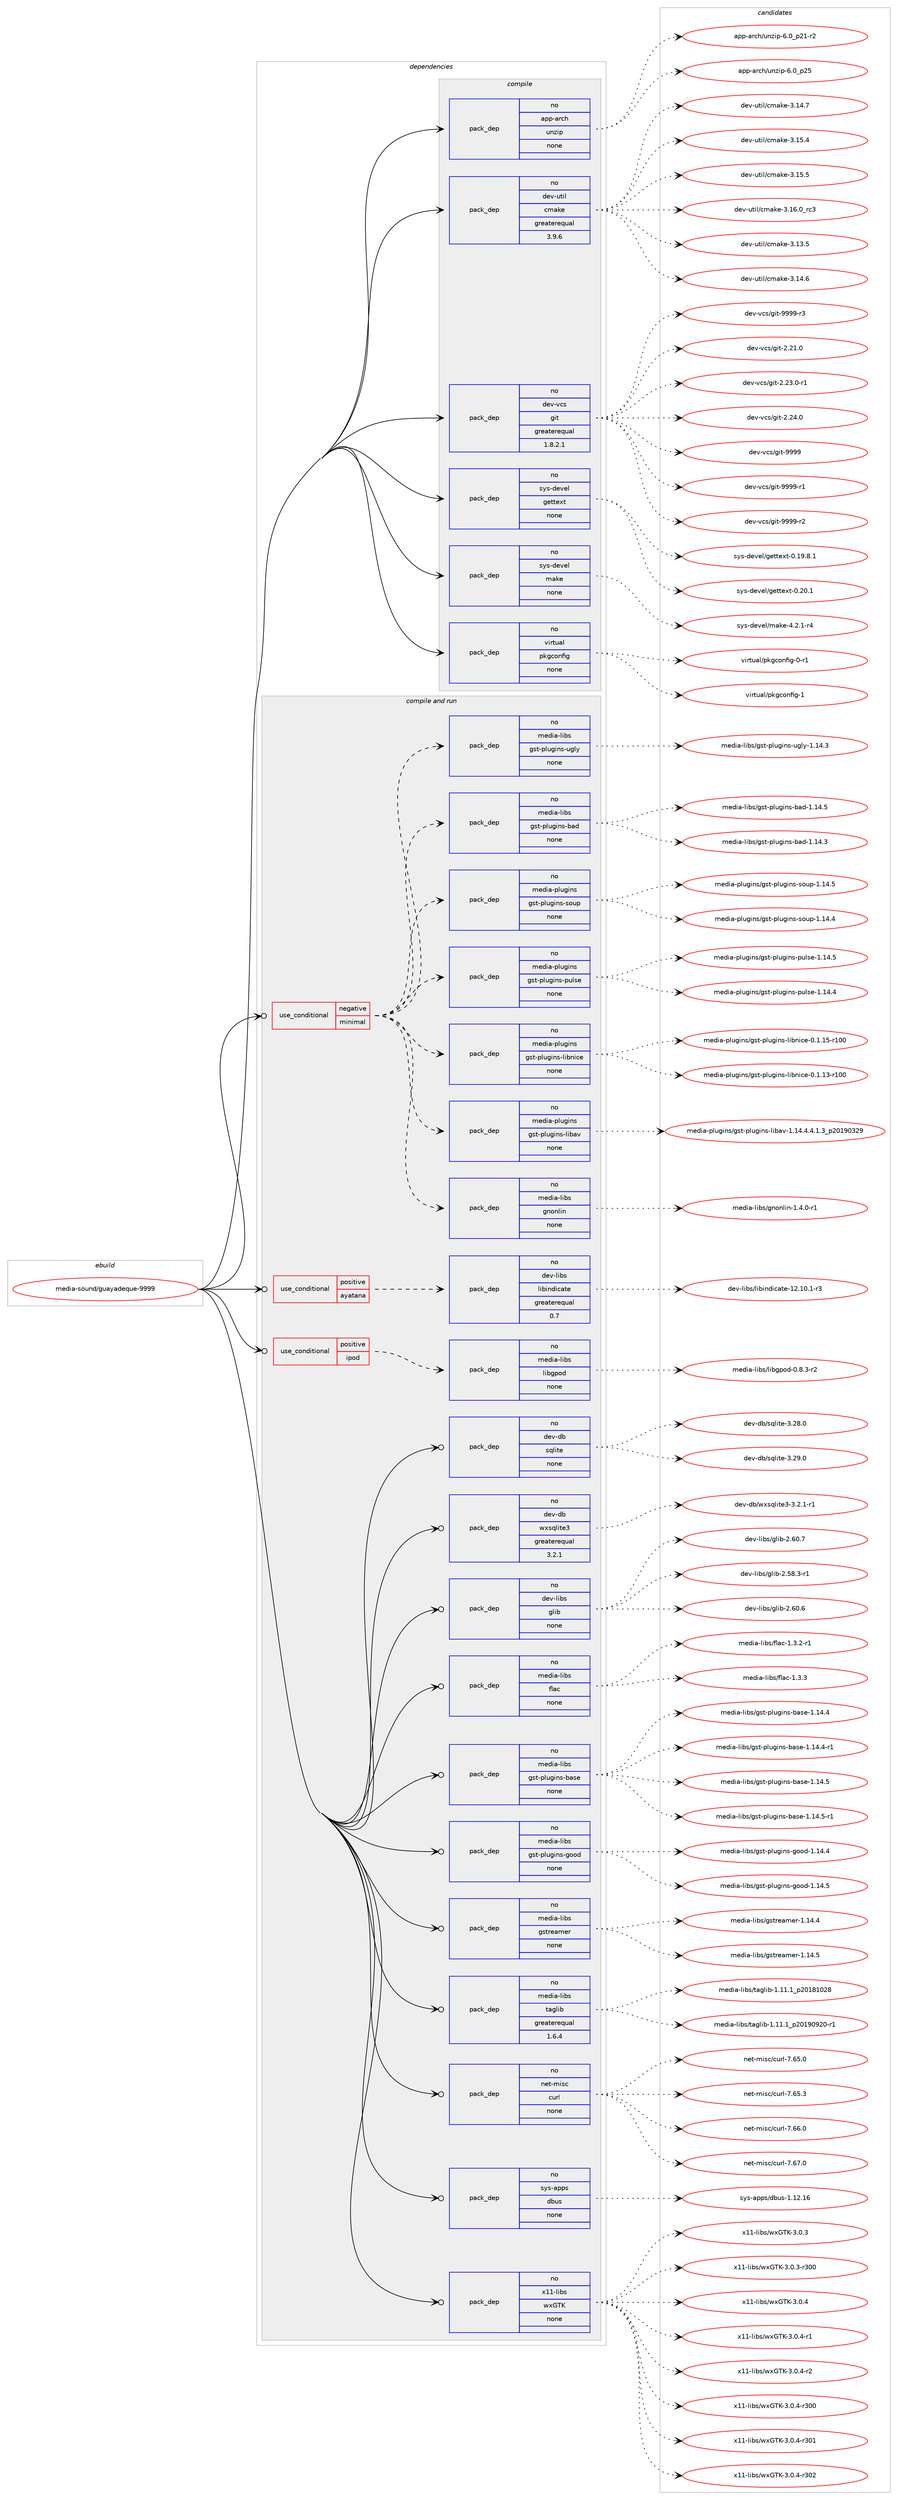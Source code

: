 digraph prolog {

# *************
# Graph options
# *************

newrank=true;
concentrate=true;
compound=true;
graph [rankdir=LR,fontname=Helvetica,fontsize=10,ranksep=1.5];#, ranksep=2.5, nodesep=0.2];
edge  [arrowhead=vee];
node  [fontname=Helvetica,fontsize=10];

# **********
# The ebuild
# **********

subgraph cluster_leftcol {
color=gray;
rank=same;
label=<<i>ebuild</i>>;
id [label="media-sound/guayadeque-9999", color=red, width=4, href="../media-sound/guayadeque-9999.svg"];
}

# ****************
# The dependencies
# ****************

subgraph cluster_midcol {
color=gray;
label=<<i>dependencies</i>>;
subgraph cluster_compile {
fillcolor="#eeeeee";
style=filled;
label=<<i>compile</i>>;
subgraph pack591251 {
dependency799265 [label=<<TABLE BORDER="0" CELLBORDER="1" CELLSPACING="0" CELLPADDING="4" WIDTH="220"><TR><TD ROWSPAN="6" CELLPADDING="30">pack_dep</TD></TR><TR><TD WIDTH="110">no</TD></TR><TR><TD>app-arch</TD></TR><TR><TD>unzip</TD></TR><TR><TD>none</TD></TR><TR><TD></TD></TR></TABLE>>, shape=none, color=blue];
}
id:e -> dependency799265:w [weight=20,style="solid",arrowhead="vee"];
subgraph pack591252 {
dependency799266 [label=<<TABLE BORDER="0" CELLBORDER="1" CELLSPACING="0" CELLPADDING="4" WIDTH="220"><TR><TD ROWSPAN="6" CELLPADDING="30">pack_dep</TD></TR><TR><TD WIDTH="110">no</TD></TR><TR><TD>dev-util</TD></TR><TR><TD>cmake</TD></TR><TR><TD>greaterequal</TD></TR><TR><TD>3.9.6</TD></TR></TABLE>>, shape=none, color=blue];
}
id:e -> dependency799266:w [weight=20,style="solid",arrowhead="vee"];
subgraph pack591253 {
dependency799267 [label=<<TABLE BORDER="0" CELLBORDER="1" CELLSPACING="0" CELLPADDING="4" WIDTH="220"><TR><TD ROWSPAN="6" CELLPADDING="30">pack_dep</TD></TR><TR><TD WIDTH="110">no</TD></TR><TR><TD>dev-vcs</TD></TR><TR><TD>git</TD></TR><TR><TD>greaterequal</TD></TR><TR><TD>1.8.2.1</TD></TR></TABLE>>, shape=none, color=blue];
}
id:e -> dependency799267:w [weight=20,style="solid",arrowhead="vee"];
subgraph pack591254 {
dependency799268 [label=<<TABLE BORDER="0" CELLBORDER="1" CELLSPACING="0" CELLPADDING="4" WIDTH="220"><TR><TD ROWSPAN="6" CELLPADDING="30">pack_dep</TD></TR><TR><TD WIDTH="110">no</TD></TR><TR><TD>sys-devel</TD></TR><TR><TD>gettext</TD></TR><TR><TD>none</TD></TR><TR><TD></TD></TR></TABLE>>, shape=none, color=blue];
}
id:e -> dependency799268:w [weight=20,style="solid",arrowhead="vee"];
subgraph pack591255 {
dependency799269 [label=<<TABLE BORDER="0" CELLBORDER="1" CELLSPACING="0" CELLPADDING="4" WIDTH="220"><TR><TD ROWSPAN="6" CELLPADDING="30">pack_dep</TD></TR><TR><TD WIDTH="110">no</TD></TR><TR><TD>sys-devel</TD></TR><TR><TD>make</TD></TR><TR><TD>none</TD></TR><TR><TD></TD></TR></TABLE>>, shape=none, color=blue];
}
id:e -> dependency799269:w [weight=20,style="solid",arrowhead="vee"];
subgraph pack591256 {
dependency799270 [label=<<TABLE BORDER="0" CELLBORDER="1" CELLSPACING="0" CELLPADDING="4" WIDTH="220"><TR><TD ROWSPAN="6" CELLPADDING="30">pack_dep</TD></TR><TR><TD WIDTH="110">no</TD></TR><TR><TD>virtual</TD></TR><TR><TD>pkgconfig</TD></TR><TR><TD>none</TD></TR><TR><TD></TD></TR></TABLE>>, shape=none, color=blue];
}
id:e -> dependency799270:w [weight=20,style="solid",arrowhead="vee"];
}
subgraph cluster_compileandrun {
fillcolor="#eeeeee";
style=filled;
label=<<i>compile and run</i>>;
subgraph cond194043 {
dependency799271 [label=<<TABLE BORDER="0" CELLBORDER="1" CELLSPACING="0" CELLPADDING="4"><TR><TD ROWSPAN="3" CELLPADDING="10">use_conditional</TD></TR><TR><TD>negative</TD></TR><TR><TD>minimal</TD></TR></TABLE>>, shape=none, color=red];
subgraph pack591257 {
dependency799272 [label=<<TABLE BORDER="0" CELLBORDER="1" CELLSPACING="0" CELLPADDING="4" WIDTH="220"><TR><TD ROWSPAN="6" CELLPADDING="30">pack_dep</TD></TR><TR><TD WIDTH="110">no</TD></TR><TR><TD>media-libs</TD></TR><TR><TD>gnonlin</TD></TR><TR><TD>none</TD></TR><TR><TD></TD></TR></TABLE>>, shape=none, color=blue];
}
dependency799271:e -> dependency799272:w [weight=20,style="dashed",arrowhead="vee"];
subgraph pack591258 {
dependency799273 [label=<<TABLE BORDER="0" CELLBORDER="1" CELLSPACING="0" CELLPADDING="4" WIDTH="220"><TR><TD ROWSPAN="6" CELLPADDING="30">pack_dep</TD></TR><TR><TD WIDTH="110">no</TD></TR><TR><TD>media-plugins</TD></TR><TR><TD>gst-plugins-libav</TD></TR><TR><TD>none</TD></TR><TR><TD></TD></TR></TABLE>>, shape=none, color=blue];
}
dependency799271:e -> dependency799273:w [weight=20,style="dashed",arrowhead="vee"];
subgraph pack591259 {
dependency799274 [label=<<TABLE BORDER="0" CELLBORDER="1" CELLSPACING="0" CELLPADDING="4" WIDTH="220"><TR><TD ROWSPAN="6" CELLPADDING="30">pack_dep</TD></TR><TR><TD WIDTH="110">no</TD></TR><TR><TD>media-plugins</TD></TR><TR><TD>gst-plugins-libnice</TD></TR><TR><TD>none</TD></TR><TR><TD></TD></TR></TABLE>>, shape=none, color=blue];
}
dependency799271:e -> dependency799274:w [weight=20,style="dashed",arrowhead="vee"];
subgraph pack591260 {
dependency799275 [label=<<TABLE BORDER="0" CELLBORDER="1" CELLSPACING="0" CELLPADDING="4" WIDTH="220"><TR><TD ROWSPAN="6" CELLPADDING="30">pack_dep</TD></TR><TR><TD WIDTH="110">no</TD></TR><TR><TD>media-plugins</TD></TR><TR><TD>gst-plugins-pulse</TD></TR><TR><TD>none</TD></TR><TR><TD></TD></TR></TABLE>>, shape=none, color=blue];
}
dependency799271:e -> dependency799275:w [weight=20,style="dashed",arrowhead="vee"];
subgraph pack591261 {
dependency799276 [label=<<TABLE BORDER="0" CELLBORDER="1" CELLSPACING="0" CELLPADDING="4" WIDTH="220"><TR><TD ROWSPAN="6" CELLPADDING="30">pack_dep</TD></TR><TR><TD WIDTH="110">no</TD></TR><TR><TD>media-plugins</TD></TR><TR><TD>gst-plugins-soup</TD></TR><TR><TD>none</TD></TR><TR><TD></TD></TR></TABLE>>, shape=none, color=blue];
}
dependency799271:e -> dependency799276:w [weight=20,style="dashed",arrowhead="vee"];
subgraph pack591262 {
dependency799277 [label=<<TABLE BORDER="0" CELLBORDER="1" CELLSPACING="0" CELLPADDING="4" WIDTH="220"><TR><TD ROWSPAN="6" CELLPADDING="30">pack_dep</TD></TR><TR><TD WIDTH="110">no</TD></TR><TR><TD>media-libs</TD></TR><TR><TD>gst-plugins-bad</TD></TR><TR><TD>none</TD></TR><TR><TD></TD></TR></TABLE>>, shape=none, color=blue];
}
dependency799271:e -> dependency799277:w [weight=20,style="dashed",arrowhead="vee"];
subgraph pack591263 {
dependency799278 [label=<<TABLE BORDER="0" CELLBORDER="1" CELLSPACING="0" CELLPADDING="4" WIDTH="220"><TR><TD ROWSPAN="6" CELLPADDING="30">pack_dep</TD></TR><TR><TD WIDTH="110">no</TD></TR><TR><TD>media-libs</TD></TR><TR><TD>gst-plugins-ugly</TD></TR><TR><TD>none</TD></TR><TR><TD></TD></TR></TABLE>>, shape=none, color=blue];
}
dependency799271:e -> dependency799278:w [weight=20,style="dashed",arrowhead="vee"];
}
id:e -> dependency799271:w [weight=20,style="solid",arrowhead="odotvee"];
subgraph cond194044 {
dependency799279 [label=<<TABLE BORDER="0" CELLBORDER="1" CELLSPACING="0" CELLPADDING="4"><TR><TD ROWSPAN="3" CELLPADDING="10">use_conditional</TD></TR><TR><TD>positive</TD></TR><TR><TD>ayatana</TD></TR></TABLE>>, shape=none, color=red];
subgraph pack591264 {
dependency799280 [label=<<TABLE BORDER="0" CELLBORDER="1" CELLSPACING="0" CELLPADDING="4" WIDTH="220"><TR><TD ROWSPAN="6" CELLPADDING="30">pack_dep</TD></TR><TR><TD WIDTH="110">no</TD></TR><TR><TD>dev-libs</TD></TR><TR><TD>libindicate</TD></TR><TR><TD>greaterequal</TD></TR><TR><TD>0.7</TD></TR></TABLE>>, shape=none, color=blue];
}
dependency799279:e -> dependency799280:w [weight=20,style="dashed",arrowhead="vee"];
}
id:e -> dependency799279:w [weight=20,style="solid",arrowhead="odotvee"];
subgraph cond194045 {
dependency799281 [label=<<TABLE BORDER="0" CELLBORDER="1" CELLSPACING="0" CELLPADDING="4"><TR><TD ROWSPAN="3" CELLPADDING="10">use_conditional</TD></TR><TR><TD>positive</TD></TR><TR><TD>ipod</TD></TR></TABLE>>, shape=none, color=red];
subgraph pack591265 {
dependency799282 [label=<<TABLE BORDER="0" CELLBORDER="1" CELLSPACING="0" CELLPADDING="4" WIDTH="220"><TR><TD ROWSPAN="6" CELLPADDING="30">pack_dep</TD></TR><TR><TD WIDTH="110">no</TD></TR><TR><TD>media-libs</TD></TR><TR><TD>libgpod</TD></TR><TR><TD>none</TD></TR><TR><TD></TD></TR></TABLE>>, shape=none, color=blue];
}
dependency799281:e -> dependency799282:w [weight=20,style="dashed",arrowhead="vee"];
}
id:e -> dependency799281:w [weight=20,style="solid",arrowhead="odotvee"];
subgraph pack591266 {
dependency799283 [label=<<TABLE BORDER="0" CELLBORDER="1" CELLSPACING="0" CELLPADDING="4" WIDTH="220"><TR><TD ROWSPAN="6" CELLPADDING="30">pack_dep</TD></TR><TR><TD WIDTH="110">no</TD></TR><TR><TD>dev-db</TD></TR><TR><TD>sqlite</TD></TR><TR><TD>none</TD></TR><TR><TD></TD></TR></TABLE>>, shape=none, color=blue];
}
id:e -> dependency799283:w [weight=20,style="solid",arrowhead="odotvee"];
subgraph pack591267 {
dependency799284 [label=<<TABLE BORDER="0" CELLBORDER="1" CELLSPACING="0" CELLPADDING="4" WIDTH="220"><TR><TD ROWSPAN="6" CELLPADDING="30">pack_dep</TD></TR><TR><TD WIDTH="110">no</TD></TR><TR><TD>dev-db</TD></TR><TR><TD>wxsqlite3</TD></TR><TR><TD>greaterequal</TD></TR><TR><TD>3.2.1</TD></TR></TABLE>>, shape=none, color=blue];
}
id:e -> dependency799284:w [weight=20,style="solid",arrowhead="odotvee"];
subgraph pack591268 {
dependency799285 [label=<<TABLE BORDER="0" CELLBORDER="1" CELLSPACING="0" CELLPADDING="4" WIDTH="220"><TR><TD ROWSPAN="6" CELLPADDING="30">pack_dep</TD></TR><TR><TD WIDTH="110">no</TD></TR><TR><TD>dev-libs</TD></TR><TR><TD>glib</TD></TR><TR><TD>none</TD></TR><TR><TD></TD></TR></TABLE>>, shape=none, color=blue];
}
id:e -> dependency799285:w [weight=20,style="solid",arrowhead="odotvee"];
subgraph pack591269 {
dependency799286 [label=<<TABLE BORDER="0" CELLBORDER="1" CELLSPACING="0" CELLPADDING="4" WIDTH="220"><TR><TD ROWSPAN="6" CELLPADDING="30">pack_dep</TD></TR><TR><TD WIDTH="110">no</TD></TR><TR><TD>media-libs</TD></TR><TR><TD>flac</TD></TR><TR><TD>none</TD></TR><TR><TD></TD></TR></TABLE>>, shape=none, color=blue];
}
id:e -> dependency799286:w [weight=20,style="solid",arrowhead="odotvee"];
subgraph pack591270 {
dependency799287 [label=<<TABLE BORDER="0" CELLBORDER="1" CELLSPACING="0" CELLPADDING="4" WIDTH="220"><TR><TD ROWSPAN="6" CELLPADDING="30">pack_dep</TD></TR><TR><TD WIDTH="110">no</TD></TR><TR><TD>media-libs</TD></TR><TR><TD>gst-plugins-base</TD></TR><TR><TD>none</TD></TR><TR><TD></TD></TR></TABLE>>, shape=none, color=blue];
}
id:e -> dependency799287:w [weight=20,style="solid",arrowhead="odotvee"];
subgraph pack591271 {
dependency799288 [label=<<TABLE BORDER="0" CELLBORDER="1" CELLSPACING="0" CELLPADDING="4" WIDTH="220"><TR><TD ROWSPAN="6" CELLPADDING="30">pack_dep</TD></TR><TR><TD WIDTH="110">no</TD></TR><TR><TD>media-libs</TD></TR><TR><TD>gst-plugins-good</TD></TR><TR><TD>none</TD></TR><TR><TD></TD></TR></TABLE>>, shape=none, color=blue];
}
id:e -> dependency799288:w [weight=20,style="solid",arrowhead="odotvee"];
subgraph pack591272 {
dependency799289 [label=<<TABLE BORDER="0" CELLBORDER="1" CELLSPACING="0" CELLPADDING="4" WIDTH="220"><TR><TD ROWSPAN="6" CELLPADDING="30">pack_dep</TD></TR><TR><TD WIDTH="110">no</TD></TR><TR><TD>media-libs</TD></TR><TR><TD>gstreamer</TD></TR><TR><TD>none</TD></TR><TR><TD></TD></TR></TABLE>>, shape=none, color=blue];
}
id:e -> dependency799289:w [weight=20,style="solid",arrowhead="odotvee"];
subgraph pack591273 {
dependency799290 [label=<<TABLE BORDER="0" CELLBORDER="1" CELLSPACING="0" CELLPADDING="4" WIDTH="220"><TR><TD ROWSPAN="6" CELLPADDING="30">pack_dep</TD></TR><TR><TD WIDTH="110">no</TD></TR><TR><TD>media-libs</TD></TR><TR><TD>taglib</TD></TR><TR><TD>greaterequal</TD></TR><TR><TD>1.6.4</TD></TR></TABLE>>, shape=none, color=blue];
}
id:e -> dependency799290:w [weight=20,style="solid",arrowhead="odotvee"];
subgraph pack591274 {
dependency799291 [label=<<TABLE BORDER="0" CELLBORDER="1" CELLSPACING="0" CELLPADDING="4" WIDTH="220"><TR><TD ROWSPAN="6" CELLPADDING="30">pack_dep</TD></TR><TR><TD WIDTH="110">no</TD></TR><TR><TD>net-misc</TD></TR><TR><TD>curl</TD></TR><TR><TD>none</TD></TR><TR><TD></TD></TR></TABLE>>, shape=none, color=blue];
}
id:e -> dependency799291:w [weight=20,style="solid",arrowhead="odotvee"];
subgraph pack591275 {
dependency799292 [label=<<TABLE BORDER="0" CELLBORDER="1" CELLSPACING="0" CELLPADDING="4" WIDTH="220"><TR><TD ROWSPAN="6" CELLPADDING="30">pack_dep</TD></TR><TR><TD WIDTH="110">no</TD></TR><TR><TD>sys-apps</TD></TR><TR><TD>dbus</TD></TR><TR><TD>none</TD></TR><TR><TD></TD></TR></TABLE>>, shape=none, color=blue];
}
id:e -> dependency799292:w [weight=20,style="solid",arrowhead="odotvee"];
subgraph pack591276 {
dependency799293 [label=<<TABLE BORDER="0" CELLBORDER="1" CELLSPACING="0" CELLPADDING="4" WIDTH="220"><TR><TD ROWSPAN="6" CELLPADDING="30">pack_dep</TD></TR><TR><TD WIDTH="110">no</TD></TR><TR><TD>x11-libs</TD></TR><TR><TD>wxGTK</TD></TR><TR><TD>none</TD></TR><TR><TD></TD></TR></TABLE>>, shape=none, color=blue];
}
id:e -> dependency799293:w [weight=20,style="solid",arrowhead="odotvee"];
}
subgraph cluster_run {
fillcolor="#eeeeee";
style=filled;
label=<<i>run</i>>;
}
}

# **************
# The candidates
# **************

subgraph cluster_choices {
rank=same;
color=gray;
label=<<i>candidates</i>>;

subgraph choice591251 {
color=black;
nodesep=1;
choice9711211245971149910447117110122105112455446489511250494511450 [label="app-arch/unzip-6.0_p21-r2", color=red, width=4,href="../app-arch/unzip-6.0_p21-r2.svg"];
choice971121124597114991044711711012210511245544648951125053 [label="app-arch/unzip-6.0_p25", color=red, width=4,href="../app-arch/unzip-6.0_p25.svg"];
dependency799265:e -> choice9711211245971149910447117110122105112455446489511250494511450:w [style=dotted,weight="100"];
dependency799265:e -> choice971121124597114991044711711012210511245544648951125053:w [style=dotted,weight="100"];
}
subgraph choice591252 {
color=black;
nodesep=1;
choice1001011184511711610510847991099710710145514649514653 [label="dev-util/cmake-3.13.5", color=red, width=4,href="../dev-util/cmake-3.13.5.svg"];
choice1001011184511711610510847991099710710145514649524654 [label="dev-util/cmake-3.14.6", color=red, width=4,href="../dev-util/cmake-3.14.6.svg"];
choice1001011184511711610510847991099710710145514649524655 [label="dev-util/cmake-3.14.7", color=red, width=4,href="../dev-util/cmake-3.14.7.svg"];
choice1001011184511711610510847991099710710145514649534652 [label="dev-util/cmake-3.15.4", color=red, width=4,href="../dev-util/cmake-3.15.4.svg"];
choice1001011184511711610510847991099710710145514649534653 [label="dev-util/cmake-3.15.5", color=red, width=4,href="../dev-util/cmake-3.15.5.svg"];
choice1001011184511711610510847991099710710145514649544648951149951 [label="dev-util/cmake-3.16.0_rc3", color=red, width=4,href="../dev-util/cmake-3.16.0_rc3.svg"];
dependency799266:e -> choice1001011184511711610510847991099710710145514649514653:w [style=dotted,weight="100"];
dependency799266:e -> choice1001011184511711610510847991099710710145514649524654:w [style=dotted,weight="100"];
dependency799266:e -> choice1001011184511711610510847991099710710145514649524655:w [style=dotted,weight="100"];
dependency799266:e -> choice1001011184511711610510847991099710710145514649534652:w [style=dotted,weight="100"];
dependency799266:e -> choice1001011184511711610510847991099710710145514649534653:w [style=dotted,weight="100"];
dependency799266:e -> choice1001011184511711610510847991099710710145514649544648951149951:w [style=dotted,weight="100"];
}
subgraph choice591253 {
color=black;
nodesep=1;
choice10010111845118991154710310511645504650494648 [label="dev-vcs/git-2.21.0", color=red, width=4,href="../dev-vcs/git-2.21.0.svg"];
choice100101118451189911547103105116455046505146484511449 [label="dev-vcs/git-2.23.0-r1", color=red, width=4,href="../dev-vcs/git-2.23.0-r1.svg"];
choice10010111845118991154710310511645504650524648 [label="dev-vcs/git-2.24.0", color=red, width=4,href="../dev-vcs/git-2.24.0.svg"];
choice1001011184511899115471031051164557575757 [label="dev-vcs/git-9999", color=red, width=4,href="../dev-vcs/git-9999.svg"];
choice10010111845118991154710310511645575757574511449 [label="dev-vcs/git-9999-r1", color=red, width=4,href="../dev-vcs/git-9999-r1.svg"];
choice10010111845118991154710310511645575757574511450 [label="dev-vcs/git-9999-r2", color=red, width=4,href="../dev-vcs/git-9999-r2.svg"];
choice10010111845118991154710310511645575757574511451 [label="dev-vcs/git-9999-r3", color=red, width=4,href="../dev-vcs/git-9999-r3.svg"];
dependency799267:e -> choice10010111845118991154710310511645504650494648:w [style=dotted,weight="100"];
dependency799267:e -> choice100101118451189911547103105116455046505146484511449:w [style=dotted,weight="100"];
dependency799267:e -> choice10010111845118991154710310511645504650524648:w [style=dotted,weight="100"];
dependency799267:e -> choice1001011184511899115471031051164557575757:w [style=dotted,weight="100"];
dependency799267:e -> choice10010111845118991154710310511645575757574511449:w [style=dotted,weight="100"];
dependency799267:e -> choice10010111845118991154710310511645575757574511450:w [style=dotted,weight="100"];
dependency799267:e -> choice10010111845118991154710310511645575757574511451:w [style=dotted,weight="100"];
}
subgraph choice591254 {
color=black;
nodesep=1;
choice1151211154510010111810110847103101116116101120116454846495746564649 [label="sys-devel/gettext-0.19.8.1", color=red, width=4,href="../sys-devel/gettext-0.19.8.1.svg"];
choice115121115451001011181011084710310111611610112011645484650484649 [label="sys-devel/gettext-0.20.1", color=red, width=4,href="../sys-devel/gettext-0.20.1.svg"];
dependency799268:e -> choice1151211154510010111810110847103101116116101120116454846495746564649:w [style=dotted,weight="100"];
dependency799268:e -> choice115121115451001011181011084710310111611610112011645484650484649:w [style=dotted,weight="100"];
}
subgraph choice591255 {
color=black;
nodesep=1;
choice1151211154510010111810110847109971071014552465046494511452 [label="sys-devel/make-4.2.1-r4", color=red, width=4,href="../sys-devel/make-4.2.1-r4.svg"];
dependency799269:e -> choice1151211154510010111810110847109971071014552465046494511452:w [style=dotted,weight="100"];
}
subgraph choice591256 {
color=black;
nodesep=1;
choice11810511411611797108471121071039911111010210510345484511449 [label="virtual/pkgconfig-0-r1", color=red, width=4,href="../virtual/pkgconfig-0-r1.svg"];
choice1181051141161179710847112107103991111101021051034549 [label="virtual/pkgconfig-1", color=red, width=4,href="../virtual/pkgconfig-1.svg"];
dependency799270:e -> choice11810511411611797108471121071039911111010210510345484511449:w [style=dotted,weight="100"];
dependency799270:e -> choice1181051141161179710847112107103991111101021051034549:w [style=dotted,weight="100"];
}
subgraph choice591257 {
color=black;
nodesep=1;
choice109101100105974510810598115471031101111101081051104549465246484511449 [label="media-libs/gnonlin-1.4.0-r1", color=red, width=4,href="../media-libs/gnonlin-1.4.0-r1.svg"];
dependency799272:e -> choice109101100105974510810598115471031101111101081051104549465246484511449:w [style=dotted,weight="100"];
}
subgraph choice591258 {
color=black;
nodesep=1;
choice1091011001059745112108117103105110115471031151164511210811710310511011545108105989711845494649524652465246494651951125048495748515057 [label="media-plugins/gst-plugins-libav-1.14.4.4.1.3_p20190329", color=red, width=4,href="../media-plugins/gst-plugins-libav-1.14.4.4.1.3_p20190329.svg"];
dependency799273:e -> choice1091011001059745112108117103105110115471031151164511210811710310511011545108105989711845494649524652465246494651951125048495748515057:w [style=dotted,weight="100"];
}
subgraph choice591259 {
color=black;
nodesep=1;
choice109101100105974511210811710310511011547103115116451121081171031051101154510810598110105991014548464946495145114494848 [label="media-plugins/gst-plugins-libnice-0.1.13-r100", color=red, width=4,href="../media-plugins/gst-plugins-libnice-0.1.13-r100.svg"];
choice109101100105974511210811710310511011547103115116451121081171031051101154510810598110105991014548464946495345114494848 [label="media-plugins/gst-plugins-libnice-0.1.15-r100", color=red, width=4,href="../media-plugins/gst-plugins-libnice-0.1.15-r100.svg"];
dependency799274:e -> choice109101100105974511210811710310511011547103115116451121081171031051101154510810598110105991014548464946495145114494848:w [style=dotted,weight="100"];
dependency799274:e -> choice109101100105974511210811710310511011547103115116451121081171031051101154510810598110105991014548464946495345114494848:w [style=dotted,weight="100"];
}
subgraph choice591260 {
color=black;
nodesep=1;
choice109101100105974511210811710310511011547103115116451121081171031051101154511211710811510145494649524652 [label="media-plugins/gst-plugins-pulse-1.14.4", color=red, width=4,href="../media-plugins/gst-plugins-pulse-1.14.4.svg"];
choice109101100105974511210811710310511011547103115116451121081171031051101154511211710811510145494649524653 [label="media-plugins/gst-plugins-pulse-1.14.5", color=red, width=4,href="../media-plugins/gst-plugins-pulse-1.14.5.svg"];
dependency799275:e -> choice109101100105974511210811710310511011547103115116451121081171031051101154511211710811510145494649524652:w [style=dotted,weight="100"];
dependency799275:e -> choice109101100105974511210811710310511011547103115116451121081171031051101154511211710811510145494649524653:w [style=dotted,weight="100"];
}
subgraph choice591261 {
color=black;
nodesep=1;
choice109101100105974511210811710310511011547103115116451121081171031051101154511511111711245494649524652 [label="media-plugins/gst-plugins-soup-1.14.4", color=red, width=4,href="../media-plugins/gst-plugins-soup-1.14.4.svg"];
choice109101100105974511210811710310511011547103115116451121081171031051101154511511111711245494649524653 [label="media-plugins/gst-plugins-soup-1.14.5", color=red, width=4,href="../media-plugins/gst-plugins-soup-1.14.5.svg"];
dependency799276:e -> choice109101100105974511210811710310511011547103115116451121081171031051101154511511111711245494649524652:w [style=dotted,weight="100"];
dependency799276:e -> choice109101100105974511210811710310511011547103115116451121081171031051101154511511111711245494649524653:w [style=dotted,weight="100"];
}
subgraph choice591262 {
color=black;
nodesep=1;
choice109101100105974510810598115471031151164511210811710310511011545989710045494649524651 [label="media-libs/gst-plugins-bad-1.14.3", color=red, width=4,href="../media-libs/gst-plugins-bad-1.14.3.svg"];
choice109101100105974510810598115471031151164511210811710310511011545989710045494649524653 [label="media-libs/gst-plugins-bad-1.14.5", color=red, width=4,href="../media-libs/gst-plugins-bad-1.14.5.svg"];
dependency799277:e -> choice109101100105974510810598115471031151164511210811710310511011545989710045494649524651:w [style=dotted,weight="100"];
dependency799277:e -> choice109101100105974510810598115471031151164511210811710310511011545989710045494649524653:w [style=dotted,weight="100"];
}
subgraph choice591263 {
color=black;
nodesep=1;
choice10910110010597451081059811547103115116451121081171031051101154511710310812145494649524651 [label="media-libs/gst-plugins-ugly-1.14.3", color=red, width=4,href="../media-libs/gst-plugins-ugly-1.14.3.svg"];
dependency799278:e -> choice10910110010597451081059811547103115116451121081171031051101154511710310812145494649524651:w [style=dotted,weight="100"];
}
subgraph choice591264 {
color=black;
nodesep=1;
choice10010111845108105981154710810598105110100105999711610145495046494846494511451 [label="dev-libs/libindicate-12.10.1-r3", color=red, width=4,href="../dev-libs/libindicate-12.10.1-r3.svg"];
dependency799280:e -> choice10010111845108105981154710810598105110100105999711610145495046494846494511451:w [style=dotted,weight="100"];
}
subgraph choice591265 {
color=black;
nodesep=1;
choice10910110010597451081059811547108105981031121111004548465646514511450 [label="media-libs/libgpod-0.8.3-r2", color=red, width=4,href="../media-libs/libgpod-0.8.3-r2.svg"];
dependency799282:e -> choice10910110010597451081059811547108105981031121111004548465646514511450:w [style=dotted,weight="100"];
}
subgraph choice591266 {
color=black;
nodesep=1;
choice10010111845100984711511310810511610145514650564648 [label="dev-db/sqlite-3.28.0", color=red, width=4,href="../dev-db/sqlite-3.28.0.svg"];
choice10010111845100984711511310810511610145514650574648 [label="dev-db/sqlite-3.29.0", color=red, width=4,href="../dev-db/sqlite-3.29.0.svg"];
dependency799283:e -> choice10010111845100984711511310810511610145514650564648:w [style=dotted,weight="100"];
dependency799283:e -> choice10010111845100984711511310810511610145514650574648:w [style=dotted,weight="100"];
}
subgraph choice591267 {
color=black;
nodesep=1;
choice100101118451009847119120115113108105116101514551465046494511449 [label="dev-db/wxsqlite3-3.2.1-r1", color=red, width=4,href="../dev-db/wxsqlite3-3.2.1-r1.svg"];
dependency799284:e -> choice100101118451009847119120115113108105116101514551465046494511449:w [style=dotted,weight="100"];
}
subgraph choice591268 {
color=black;
nodesep=1;
choice10010111845108105981154710310810598455046535646514511449 [label="dev-libs/glib-2.58.3-r1", color=red, width=4,href="../dev-libs/glib-2.58.3-r1.svg"];
choice1001011184510810598115471031081059845504654484654 [label="dev-libs/glib-2.60.6", color=red, width=4,href="../dev-libs/glib-2.60.6.svg"];
choice1001011184510810598115471031081059845504654484655 [label="dev-libs/glib-2.60.7", color=red, width=4,href="../dev-libs/glib-2.60.7.svg"];
dependency799285:e -> choice10010111845108105981154710310810598455046535646514511449:w [style=dotted,weight="100"];
dependency799285:e -> choice1001011184510810598115471031081059845504654484654:w [style=dotted,weight="100"];
dependency799285:e -> choice1001011184510810598115471031081059845504654484655:w [style=dotted,weight="100"];
}
subgraph choice591269 {
color=black;
nodesep=1;
choice1091011001059745108105981154710210897994549465146504511449 [label="media-libs/flac-1.3.2-r1", color=red, width=4,href="../media-libs/flac-1.3.2-r1.svg"];
choice109101100105974510810598115471021089799454946514651 [label="media-libs/flac-1.3.3", color=red, width=4,href="../media-libs/flac-1.3.3.svg"];
dependency799286:e -> choice1091011001059745108105981154710210897994549465146504511449:w [style=dotted,weight="100"];
dependency799286:e -> choice109101100105974510810598115471021089799454946514651:w [style=dotted,weight="100"];
}
subgraph choice591270 {
color=black;
nodesep=1;
choice109101100105974510810598115471031151164511210811710310511011545989711510145494649524652 [label="media-libs/gst-plugins-base-1.14.4", color=red, width=4,href="../media-libs/gst-plugins-base-1.14.4.svg"];
choice1091011001059745108105981154710311511645112108117103105110115459897115101454946495246524511449 [label="media-libs/gst-plugins-base-1.14.4-r1", color=red, width=4,href="../media-libs/gst-plugins-base-1.14.4-r1.svg"];
choice109101100105974510810598115471031151164511210811710310511011545989711510145494649524653 [label="media-libs/gst-plugins-base-1.14.5", color=red, width=4,href="../media-libs/gst-plugins-base-1.14.5.svg"];
choice1091011001059745108105981154710311511645112108117103105110115459897115101454946495246534511449 [label="media-libs/gst-plugins-base-1.14.5-r1", color=red, width=4,href="../media-libs/gst-plugins-base-1.14.5-r1.svg"];
dependency799287:e -> choice109101100105974510810598115471031151164511210811710310511011545989711510145494649524652:w [style=dotted,weight="100"];
dependency799287:e -> choice1091011001059745108105981154710311511645112108117103105110115459897115101454946495246524511449:w [style=dotted,weight="100"];
dependency799287:e -> choice109101100105974510810598115471031151164511210811710310511011545989711510145494649524653:w [style=dotted,weight="100"];
dependency799287:e -> choice1091011001059745108105981154710311511645112108117103105110115459897115101454946495246534511449:w [style=dotted,weight="100"];
}
subgraph choice591271 {
color=black;
nodesep=1;
choice10910110010597451081059811547103115116451121081171031051101154510311111110045494649524652 [label="media-libs/gst-plugins-good-1.14.4", color=red, width=4,href="../media-libs/gst-plugins-good-1.14.4.svg"];
choice10910110010597451081059811547103115116451121081171031051101154510311111110045494649524653 [label="media-libs/gst-plugins-good-1.14.5", color=red, width=4,href="../media-libs/gst-plugins-good-1.14.5.svg"];
dependency799288:e -> choice10910110010597451081059811547103115116451121081171031051101154510311111110045494649524652:w [style=dotted,weight="100"];
dependency799288:e -> choice10910110010597451081059811547103115116451121081171031051101154510311111110045494649524653:w [style=dotted,weight="100"];
}
subgraph choice591272 {
color=black;
nodesep=1;
choice109101100105974510810598115471031151161141019710910111445494649524652 [label="media-libs/gstreamer-1.14.4", color=red, width=4,href="../media-libs/gstreamer-1.14.4.svg"];
choice109101100105974510810598115471031151161141019710910111445494649524653 [label="media-libs/gstreamer-1.14.5", color=red, width=4,href="../media-libs/gstreamer-1.14.5.svg"];
dependency799289:e -> choice109101100105974510810598115471031151161141019710910111445494649524652:w [style=dotted,weight="100"];
dependency799289:e -> choice109101100105974510810598115471031151161141019710910111445494649524653:w [style=dotted,weight="100"];
}
subgraph choice591273 {
color=black;
nodesep=1;
choice10910110010597451081059811547116971031081059845494649494649951125048495649485056 [label="media-libs/taglib-1.11.1_p20181028", color=red, width=4,href="../media-libs/taglib-1.11.1_p20181028.svg"];
choice109101100105974510810598115471169710310810598454946494946499511250484957485750484511449 [label="media-libs/taglib-1.11.1_p20190920-r1", color=red, width=4,href="../media-libs/taglib-1.11.1_p20190920-r1.svg"];
dependency799290:e -> choice10910110010597451081059811547116971031081059845494649494649951125048495649485056:w [style=dotted,weight="100"];
dependency799290:e -> choice109101100105974510810598115471169710310810598454946494946499511250484957485750484511449:w [style=dotted,weight="100"];
}
subgraph choice591274 {
color=black;
nodesep=1;
choice1101011164510910511599479911711410845554654534648 [label="net-misc/curl-7.65.0", color=red, width=4,href="../net-misc/curl-7.65.0.svg"];
choice1101011164510910511599479911711410845554654534651 [label="net-misc/curl-7.65.3", color=red, width=4,href="../net-misc/curl-7.65.3.svg"];
choice1101011164510910511599479911711410845554654544648 [label="net-misc/curl-7.66.0", color=red, width=4,href="../net-misc/curl-7.66.0.svg"];
choice1101011164510910511599479911711410845554654554648 [label="net-misc/curl-7.67.0", color=red, width=4,href="../net-misc/curl-7.67.0.svg"];
dependency799291:e -> choice1101011164510910511599479911711410845554654534648:w [style=dotted,weight="100"];
dependency799291:e -> choice1101011164510910511599479911711410845554654534651:w [style=dotted,weight="100"];
dependency799291:e -> choice1101011164510910511599479911711410845554654544648:w [style=dotted,weight="100"];
dependency799291:e -> choice1101011164510910511599479911711410845554654554648:w [style=dotted,weight="100"];
}
subgraph choice591275 {
color=black;
nodesep=1;
choice115121115459711211211547100981171154549464950464954 [label="sys-apps/dbus-1.12.16", color=red, width=4,href="../sys-apps/dbus-1.12.16.svg"];
dependency799292:e -> choice115121115459711211211547100981171154549464950464954:w [style=dotted,weight="100"];
}
subgraph choice591276 {
color=black;
nodesep=1;
choice1204949451081059811547119120718475455146484651 [label="x11-libs/wxGTK-3.0.3", color=red, width=4,href="../x11-libs/wxGTK-3.0.3.svg"];
choice120494945108105981154711912071847545514648465145114514848 [label="x11-libs/wxGTK-3.0.3-r300", color=red, width=4,href="../x11-libs/wxGTK-3.0.3-r300.svg"];
choice1204949451081059811547119120718475455146484652 [label="x11-libs/wxGTK-3.0.4", color=red, width=4,href="../x11-libs/wxGTK-3.0.4.svg"];
choice12049494510810598115471191207184754551464846524511449 [label="x11-libs/wxGTK-3.0.4-r1", color=red, width=4,href="../x11-libs/wxGTK-3.0.4-r1.svg"];
choice12049494510810598115471191207184754551464846524511450 [label="x11-libs/wxGTK-3.0.4-r2", color=red, width=4,href="../x11-libs/wxGTK-3.0.4-r2.svg"];
choice120494945108105981154711912071847545514648465245114514848 [label="x11-libs/wxGTK-3.0.4-r300", color=red, width=4,href="../x11-libs/wxGTK-3.0.4-r300.svg"];
choice120494945108105981154711912071847545514648465245114514849 [label="x11-libs/wxGTK-3.0.4-r301", color=red, width=4,href="../x11-libs/wxGTK-3.0.4-r301.svg"];
choice120494945108105981154711912071847545514648465245114514850 [label="x11-libs/wxGTK-3.0.4-r302", color=red, width=4,href="../x11-libs/wxGTK-3.0.4-r302.svg"];
dependency799293:e -> choice1204949451081059811547119120718475455146484651:w [style=dotted,weight="100"];
dependency799293:e -> choice120494945108105981154711912071847545514648465145114514848:w [style=dotted,weight="100"];
dependency799293:e -> choice1204949451081059811547119120718475455146484652:w [style=dotted,weight="100"];
dependency799293:e -> choice12049494510810598115471191207184754551464846524511449:w [style=dotted,weight="100"];
dependency799293:e -> choice12049494510810598115471191207184754551464846524511450:w [style=dotted,weight="100"];
dependency799293:e -> choice120494945108105981154711912071847545514648465245114514848:w [style=dotted,weight="100"];
dependency799293:e -> choice120494945108105981154711912071847545514648465245114514849:w [style=dotted,weight="100"];
dependency799293:e -> choice120494945108105981154711912071847545514648465245114514850:w [style=dotted,weight="100"];
}
}

}
